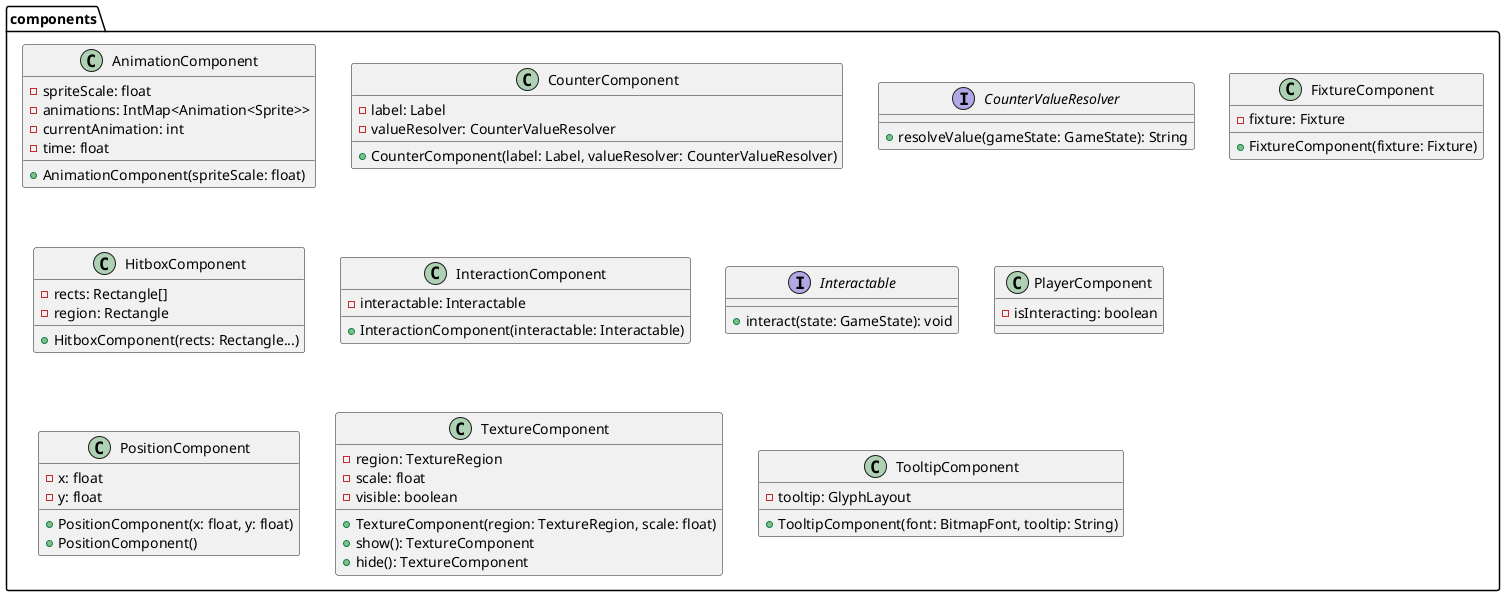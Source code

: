 @startuml



package components {
    class AnimationComponent {
        - spriteScale: float
        - animations: IntMap<Animation<Sprite>>
        - currentAnimation: int
        - time: float
        + AnimationComponent(spriteScale: float)
    }

    class CounterComponent {
        - label: Label
        - valueResolver: CounterValueResolver
        + CounterComponent(label: Label, valueResolver: CounterValueResolver)
    }

    interface CounterValueResolver {
        + resolveValue(gameState: GameState): String
    }

    class FixtureComponent {
        - fixture: Fixture
        + FixtureComponent(fixture: Fixture)
    }

    class HitboxComponent {
        - rects: Rectangle[]
        - region: Rectangle
        + HitboxComponent(rects: Rectangle...)
    }

    class InteractionComponent {
        - interactable: Interactable
        + InteractionComponent(interactable: Interactable)
    }

    interface Interactable {
        + interact(state: GameState): void
    }

    class PlayerComponent {
        - isInteracting: boolean
    }

    class PositionComponent {
        - x: float
        - y: float
        + PositionComponent(x: float, y: float)
        + PositionComponent()
    }

    class TextureComponent {
        - region: TextureRegion
        - scale: float
        - visible: boolean
        + TextureComponent(region: TextureRegion, scale: float)
        + show(): TextureComponent
        + hide(): TextureComponent
    }

    class TooltipComponent {
        - tooltip: GlyphLayout
        + TooltipComponent(font: BitmapFont, tooltip: String)
    }
}
@enduml